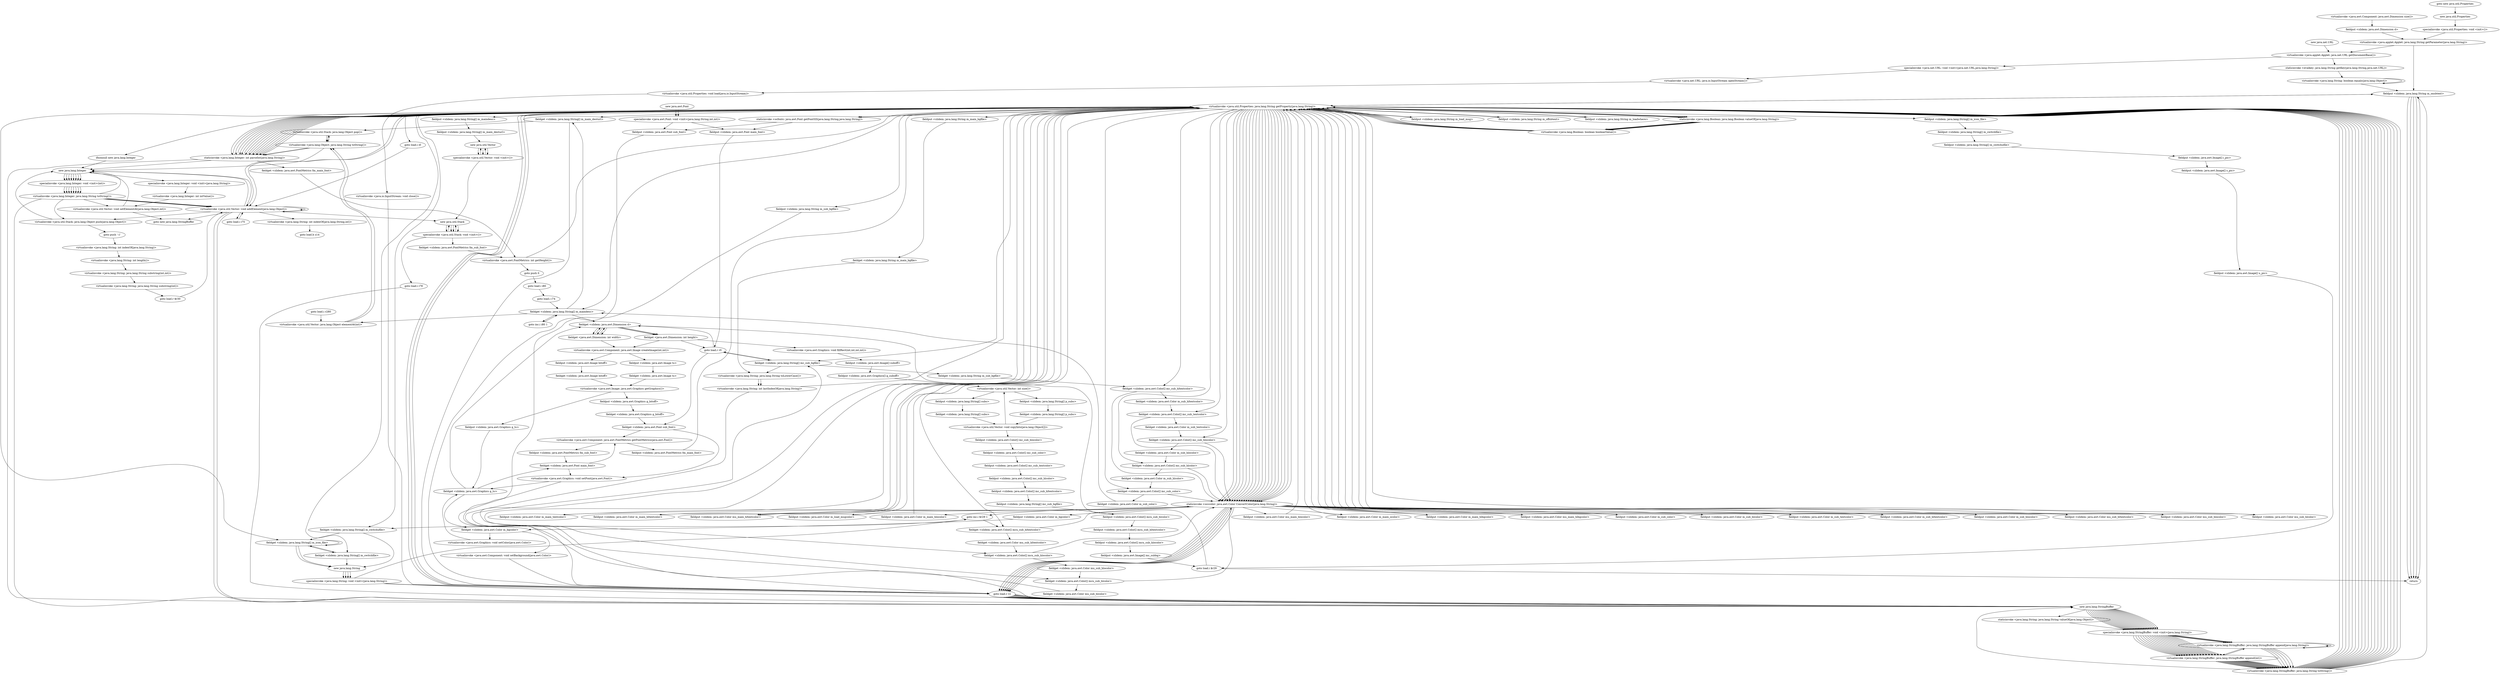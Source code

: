 digraph "" {
"virtualinvoke <java.awt.Component: java.awt.Dimension size()>";
 "virtualinvoke <java.awt.Component: java.awt.Dimension size()>"->"fieldput <slidem: java.awt.Dimension d>";
 "fieldput <slidem: java.awt.Dimension d>"->"virtualinvoke <java.applet.Applet: java.lang.String getParameter(java.lang.String)>";
 "virtualinvoke <java.applet.Applet: java.lang.String getParameter(java.lang.String)>"->"virtualinvoke <java.applet.Applet: java.net.URL getDocumentBase()>";
 "virtualinvoke <java.applet.Applet: java.net.URL getDocumentBase()>"->"staticinvoke <evalkey: java.lang.String getKey(java.lang.String,java.net.URL)>";
 "staticinvoke <evalkey: java.lang.String getKey(java.lang.String,java.net.URL)>"->"virtualinvoke <java.lang.String: boolean equals(java.lang.Object)>";
 "virtualinvoke <java.lang.String: boolean equals(java.lang.Object)>"->"virtualinvoke <java.lang.String: boolean equals(java.lang.Object)>";
 "virtualinvoke <java.lang.String: boolean equals(java.lang.Object)>"->"fieldput <slidem: java.lang.String m_onsbtext>";
 "fieldput <slidem: java.lang.String m_onsbtext>"->"return";
"fieldput <slidem: java.lang.String m_onsbtext>";
 "fieldput <slidem: java.lang.String m_onsbtext>"->"return";
"goto new java.util.Properties";
 "goto new java.util.Properties"->"new java.util.Properties";
 "new java.util.Properties"->"specialinvoke <java.util.Properties: void <init>()>";
 "specialinvoke <java.util.Properties: void <init>()>"->"virtualinvoke <java.applet.Applet: java.lang.String getParameter(java.lang.String)>";
 "virtualinvoke <java.applet.Applet: java.lang.String getParameter(java.lang.String)>"->"fieldput <slidem: java.lang.String m_onsbtext>";
 "fieldput <slidem: java.lang.String m_onsbtext>"->"return";
"new java.lang.StringBuffer";
 "new java.lang.StringBuffer"->"specialinvoke <java.lang.StringBuffer: void <init>(java.lang.String)>";
 "specialinvoke <java.lang.StringBuffer: void <init>(java.lang.String)>"->"virtualinvoke <java.lang.StringBuffer: java.lang.StringBuffer append(java.lang.String)>";
 "virtualinvoke <java.lang.StringBuffer: java.lang.StringBuffer append(java.lang.String)>"->"virtualinvoke <java.lang.StringBuffer: java.lang.StringBuffer append(java.lang.String)>";
 "virtualinvoke <java.lang.StringBuffer: java.lang.StringBuffer append(java.lang.String)>"->"virtualinvoke <java.lang.StringBuffer: java.lang.String toString()>";
 "virtualinvoke <java.lang.StringBuffer: java.lang.String toString()>"->"fieldput <slidem: java.lang.String m_onsbtext>";
 "fieldput <slidem: java.lang.String m_onsbtext>"->"return";
"new java.net.URL";
 "new java.net.URL"->"virtualinvoke <java.applet.Applet: java.net.URL getDocumentBase()>";
 "virtualinvoke <java.applet.Applet: java.net.URL getDocumentBase()>"->"specialinvoke <java.net.URL: void <init>(java.net.URL,java.lang.String)>";
 "specialinvoke <java.net.URL: void <init>(java.net.URL,java.lang.String)>"->"virtualinvoke <java.net.URL: java.io.InputStream openStream()>";
 "virtualinvoke <java.net.URL: java.io.InputStream openStream()>"->"virtualinvoke <java.util.Properties: void load(java.io.InputStream)>";
 "virtualinvoke <java.util.Properties: void load(java.io.InputStream)>"->"virtualinvoke <java.io.InputStream: void close()>";
 "virtualinvoke <java.io.InputStream: void close()>"->"goto load.r r2";
 "goto load.r r2"->"virtualinvoke <java.util.Properties: java.lang.String getProperty(java.lang.String)>";
 "virtualinvoke <java.util.Properties: java.lang.String getProperty(java.lang.String)>"->"staticinvoke <ocfontc: java.awt.Font getFontSD(java.lang.String,java.lang.String)>";
 "staticinvoke <ocfontc: java.awt.Font getFontSD(java.lang.String,java.lang.String)>"->"fieldput <slidem: java.awt.Font sub_font>";
 "fieldput <slidem: java.awt.Font sub_font>"->"goto load.r r2";
 "goto load.r r2"->"virtualinvoke <java.util.Properties: java.lang.String getProperty(java.lang.String)>";
 "virtualinvoke <java.util.Properties: java.lang.String getProperty(java.lang.String)>"->"staticinvoke <ocfontc: java.awt.Font getFontSD(java.lang.String,java.lang.String)>";
 "staticinvoke <ocfontc: java.awt.Font getFontSD(java.lang.String,java.lang.String)>"->"fieldput <slidem: java.awt.Font main_font>";
 "fieldput <slidem: java.awt.Font main_font>"->"goto load.r r0";
 "goto load.r r0"->"fieldget <slidem: java.awt.Font sub_font>";
 "fieldget <slidem: java.awt.Font sub_font>"->"virtualinvoke <java.awt.Component: java.awt.FontMetrics getFontMetrics(java.awt.Font)>";
 "virtualinvoke <java.awt.Component: java.awt.FontMetrics getFontMetrics(java.awt.Font)>"->"fieldput <slidem: java.awt.FontMetrics fm_sub_font>";
 "fieldput <slidem: java.awt.FontMetrics fm_sub_font>"->"fieldget <slidem: java.awt.Font main_font>";
 "fieldget <slidem: java.awt.Font main_font>"->"virtualinvoke <java.awt.Component: java.awt.FontMetrics getFontMetrics(java.awt.Font)>";
 "virtualinvoke <java.awt.Component: java.awt.FontMetrics getFontMetrics(java.awt.Font)>"->"fieldput <slidem: java.awt.FontMetrics fm_main_font>";
 "fieldput <slidem: java.awt.FontMetrics fm_main_font>"->"virtualinvoke <java.util.Properties: java.lang.String getProperty(java.lang.String)>";
 "virtualinvoke <java.util.Properties: java.lang.String getProperty(java.lang.String)>"->"staticinvoke <java.lang.Integer: int parseInt(java.lang.String)>";
 "staticinvoke <java.lang.Integer: int parseInt(java.lang.String)>"->"virtualinvoke <java.util.Properties: java.lang.String getProperty(java.lang.String)>";
 "virtualinvoke <java.util.Properties: java.lang.String getProperty(java.lang.String)>"->"staticinvoke <java.lang.Integer: int parseInt(java.lang.String)>";
 "staticinvoke <java.lang.Integer: int parseInt(java.lang.String)>"->"virtualinvoke <java.util.Properties: java.lang.String getProperty(java.lang.String)>";
 "virtualinvoke <java.util.Properties: java.lang.String getProperty(java.lang.String)>"->"staticinvoke <java.lang.Boolean: java.lang.Boolean valueOf(java.lang.String)>";
 "staticinvoke <java.lang.Boolean: java.lang.Boolean valueOf(java.lang.String)>"->"virtualinvoke <java.lang.Boolean: boolean booleanValue()>";
 "virtualinvoke <java.lang.Boolean: boolean booleanValue()>"->"virtualinvoke <java.util.Properties: java.lang.String getProperty(java.lang.String)>";
 "virtualinvoke <java.util.Properties: java.lang.String getProperty(java.lang.String)>"->"staticinvoke <java.lang.Integer: int parseInt(java.lang.String)>";
 "staticinvoke <java.lang.Integer: int parseInt(java.lang.String)>"->"fieldget <slidem: java.awt.FontMetrics fm_main_font>";
 "fieldget <slidem: java.awt.FontMetrics fm_main_font>"->"virtualinvoke <java.awt.FontMetrics: int getHeight()>";
 "virtualinvoke <java.awt.FontMetrics: int getHeight()>"->"virtualinvoke <java.util.Properties: java.lang.String getProperty(java.lang.String)>";
 "virtualinvoke <java.util.Properties: java.lang.String getProperty(java.lang.String)>"->"staticinvoke <occcolor: java.awt.Color ConvertColor(java.lang.String)>";
 "staticinvoke <occcolor: java.awt.Color ConvertColor(java.lang.String)>"->"fieldput <slidem: java.awt.Color m_main_textcolor>";
 "fieldput <slidem: java.awt.Color m_main_textcolor>"->"virtualinvoke <java.util.Properties: java.lang.String getProperty(java.lang.String)>";
 "virtualinvoke <java.util.Properties: java.lang.String getProperty(java.lang.String)>"->"staticinvoke <occcolor: java.awt.Color ConvertColor(java.lang.String)>";
 "staticinvoke <occcolor: java.awt.Color ConvertColor(java.lang.String)>"->"fieldput <slidem: java.awt.Color m_main_hltextcolor>";
 "fieldput <slidem: java.awt.Color m_main_hltextcolor>"->"virtualinvoke <java.util.Properties: java.lang.String getProperty(java.lang.String)>";
 "virtualinvoke <java.util.Properties: java.lang.String getProperty(java.lang.String)>"->"staticinvoke <occcolor: java.awt.Color ConvertColor(java.lang.String)>";
 "staticinvoke <occcolor: java.awt.Color ConvertColor(java.lang.String)>"->"fieldput <slidem: java.awt.Color mu_main_hltextcolor>";
 "fieldput <slidem: java.awt.Color mu_main_hltextcolor>"->"virtualinvoke <java.util.Properties: java.lang.String getProperty(java.lang.String)>";
 "virtualinvoke <java.util.Properties: java.lang.String getProperty(java.lang.String)>"->"staticinvoke <occcolor: java.awt.Color ConvertColor(java.lang.String)>";
 "staticinvoke <occcolor: java.awt.Color ConvertColor(java.lang.String)>"->"fieldput <slidem: java.awt.Color m_load_msgcolor>";
 "fieldput <slidem: java.awt.Color m_load_msgcolor>"->"virtualinvoke <java.util.Properties: java.lang.String getProperty(java.lang.String)>";
 "virtualinvoke <java.util.Properties: java.lang.String getProperty(java.lang.String)>"->"fieldput <slidem: java.lang.String m_load_msg>";
 "fieldput <slidem: java.lang.String m_load_msg>"->"virtualinvoke <java.util.Properties: java.lang.String getProperty(java.lang.String)>";
 "virtualinvoke <java.util.Properties: java.lang.String getProperty(java.lang.String)>"->"staticinvoke <occcolor: java.awt.Color ConvertColor(java.lang.String)>";
 "staticinvoke <occcolor: java.awt.Color ConvertColor(java.lang.String)>"->"fieldput <slidem: java.awt.Color mu_main_hltextcolor>";
 "fieldput <slidem: java.awt.Color mu_main_hltextcolor>"->"virtualinvoke <java.util.Properties: java.lang.String getProperty(java.lang.String)>";
 "virtualinvoke <java.util.Properties: java.lang.String getProperty(java.lang.String)>"->"staticinvoke <occcolor: java.awt.Color ConvertColor(java.lang.String)>";
 "staticinvoke <occcolor: java.awt.Color ConvertColor(java.lang.String)>"->"fieldput <slidem: java.awt.Color m_main_hlocolor>";
 "fieldput <slidem: java.awt.Color m_main_hlocolor>"->"virtualinvoke <java.util.Properties: java.lang.String getProperty(java.lang.String)>";
 "virtualinvoke <java.util.Properties: java.lang.String getProperty(java.lang.String)>"->"staticinvoke <occcolor: java.awt.Color ConvertColor(java.lang.String)>";
 "staticinvoke <occcolor: java.awt.Color ConvertColor(java.lang.String)>"->"fieldput <slidem: java.awt.Color mu_main_hlocolor>";
 "fieldput <slidem: java.awt.Color mu_main_hlocolor>"->"virtualinvoke <java.util.Properties: java.lang.String getProperty(java.lang.String)>";
 "virtualinvoke <java.util.Properties: java.lang.String getProperty(java.lang.String)>"->"staticinvoke <occcolor: java.awt.Color ConvertColor(java.lang.String)>";
 "staticinvoke <occcolor: java.awt.Color ConvertColor(java.lang.String)>"->"fieldput <slidem: java.awt.Color m_main_ocolor>";
 "fieldput <slidem: java.awt.Color m_main_ocolor>"->"virtualinvoke <java.util.Properties: java.lang.String getProperty(java.lang.String)>";
 "virtualinvoke <java.util.Properties: java.lang.String getProperty(java.lang.String)>"->"fieldput <slidem: java.lang.String m_main_bgfile>";
 "fieldput <slidem: java.lang.String m_main_bgfile>"->"fieldget <slidem: java.lang.String m_main_bgfile>";
 "fieldget <slidem: java.lang.String m_main_bgfile>"->"virtualinvoke <java.lang.String: java.lang.String toLowerCase()>";
 "virtualinvoke <java.lang.String: java.lang.String toLowerCase()>"->"virtualinvoke <java.lang.String: int lastIndexOf(java.lang.String)>";
 "virtualinvoke <java.lang.String: int lastIndexOf(java.lang.String)>"->"virtualinvoke <java.util.Properties: java.lang.String getProperty(java.lang.String)>";
 "virtualinvoke <java.util.Properties: java.lang.String getProperty(java.lang.String)>"->"staticinvoke <java.lang.Boolean: java.lang.Boolean valueOf(java.lang.String)>";
 "staticinvoke <java.lang.Boolean: java.lang.Boolean valueOf(java.lang.String)>"->"virtualinvoke <java.lang.Boolean: boolean booleanValue()>";
 "virtualinvoke <java.lang.Boolean: boolean booleanValue()>"->"virtualinvoke <java.util.Properties: java.lang.String getProperty(java.lang.String)>";
 "virtualinvoke <java.util.Properties: java.lang.String getProperty(java.lang.String)>"->"staticinvoke <java.lang.Boolean: java.lang.Boolean valueOf(java.lang.String)>";
 "staticinvoke <java.lang.Boolean: java.lang.Boolean valueOf(java.lang.String)>"->"virtualinvoke <java.lang.Boolean: boolean booleanValue()>";
 "virtualinvoke <java.lang.Boolean: boolean booleanValue()>"->"virtualinvoke <java.util.Properties: java.lang.String getProperty(java.lang.String)>";
 "virtualinvoke <java.util.Properties: java.lang.String getProperty(java.lang.String)>"->"staticinvoke <java.lang.Boolean: java.lang.Boolean valueOf(java.lang.String)>";
 "staticinvoke <java.lang.Boolean: java.lang.Boolean valueOf(java.lang.String)>"->"virtualinvoke <java.lang.Boolean: boolean booleanValue()>";
 "virtualinvoke <java.lang.Boolean: boolean booleanValue()>"->"virtualinvoke <java.util.Properties: java.lang.String getProperty(java.lang.String)>";
 "virtualinvoke <java.util.Properties: java.lang.String getProperty(java.lang.String)>"->"staticinvoke <java.lang.Boolean: java.lang.Boolean valueOf(java.lang.String)>";
 "staticinvoke <java.lang.Boolean: java.lang.Boolean valueOf(java.lang.String)>"->"virtualinvoke <java.lang.Boolean: boolean booleanValue()>";
 "virtualinvoke <java.lang.Boolean: boolean booleanValue()>"->"virtualinvoke <java.util.Properties: java.lang.String getProperty(java.lang.String)>";
 "virtualinvoke <java.util.Properties: java.lang.String getProperty(java.lang.String)>"->"staticinvoke <java.lang.Boolean: java.lang.Boolean valueOf(java.lang.String)>";
 "staticinvoke <java.lang.Boolean: java.lang.Boolean valueOf(java.lang.String)>"->"virtualinvoke <java.lang.Boolean: boolean booleanValue()>";
 "virtualinvoke <java.lang.Boolean: boolean booleanValue()>"->"virtualinvoke <java.util.Properties: java.lang.String getProperty(java.lang.String)>";
 "virtualinvoke <java.util.Properties: java.lang.String getProperty(java.lang.String)>"->"staticinvoke <occcolor: java.awt.Color ConvertColor(java.lang.String)>";
 "staticinvoke <occcolor: java.awt.Color ConvertColor(java.lang.String)>"->"fieldput <slidem: java.awt.Color m_main_hlbgcolor>";
 "fieldput <slidem: java.awt.Color m_main_hlbgcolor>"->"virtualinvoke <java.util.Properties: java.lang.String getProperty(java.lang.String)>";
 "virtualinvoke <java.util.Properties: java.lang.String getProperty(java.lang.String)>"->"staticinvoke <occcolor: java.awt.Color ConvertColor(java.lang.String)>";
 "staticinvoke <occcolor: java.awt.Color ConvertColor(java.lang.String)>"->"fieldput <slidem: java.awt.Color mu_main_hlbgcolor>";
 "fieldput <slidem: java.awt.Color mu_main_hlbgcolor>"->"virtualinvoke <java.util.Properties: java.lang.String getProperty(java.lang.String)>";
 "virtualinvoke <java.util.Properties: java.lang.String getProperty(java.lang.String)>"->"staticinvoke <java.lang.Integer: int parseInt(java.lang.String)>";
 "staticinvoke <java.lang.Integer: int parseInt(java.lang.String)>"->"virtualinvoke <java.util.Properties: java.lang.String getProperty(java.lang.String)>";
 "virtualinvoke <java.util.Properties: java.lang.String getProperty(java.lang.String)>"->"staticinvoke <java.lang.Integer: int parseInt(java.lang.String)>";
 "staticinvoke <java.lang.Integer: int parseInt(java.lang.String)>"->"virtualinvoke <java.util.Properties: java.lang.String getProperty(java.lang.String)>";
 "virtualinvoke <java.util.Properties: java.lang.String getProperty(java.lang.String)>"->"staticinvoke <occcolor: java.awt.Color ConvertColor(java.lang.String)>";
 "staticinvoke <occcolor: java.awt.Color ConvertColor(java.lang.String)>"->"fieldput <slidem: java.awt.Color m_sub_color>";
 "fieldput <slidem: java.awt.Color m_sub_color>"->"virtualinvoke <java.util.Properties: java.lang.String getProperty(java.lang.String)>";
 "virtualinvoke <java.util.Properties: java.lang.String getProperty(java.lang.String)>"->"staticinvoke <occcolor: java.awt.Color ConvertColor(java.lang.String)>";
 "staticinvoke <occcolor: java.awt.Color ConvertColor(java.lang.String)>"->"fieldput <slidem: java.awt.Color m_sub_hlcolor>";
 "fieldput <slidem: java.awt.Color m_sub_hlcolor>"->"virtualinvoke <java.util.Properties: java.lang.String getProperty(java.lang.String)>";
 "virtualinvoke <java.util.Properties: java.lang.String getProperty(java.lang.String)>"->"staticinvoke <occcolor: java.awt.Color ConvertColor(java.lang.String)>";
 "staticinvoke <occcolor: java.awt.Color ConvertColor(java.lang.String)>"->"fieldput <slidem: java.awt.Color m_sub_textcolor>";
 "fieldput <slidem: java.awt.Color m_sub_textcolor>"->"virtualinvoke <java.util.Properties: java.lang.String getProperty(java.lang.String)>";
 "virtualinvoke <java.util.Properties: java.lang.String getProperty(java.lang.String)>"->"staticinvoke <occcolor: java.awt.Color ConvertColor(java.lang.String)>";
 "staticinvoke <occcolor: java.awt.Color ConvertColor(java.lang.String)>"->"fieldput <slidem: java.awt.Color m_sub_hltextcolor>";
 "fieldput <slidem: java.awt.Color m_sub_hltextcolor>"->"virtualinvoke <java.util.Properties: java.lang.String getProperty(java.lang.String)>";
 "virtualinvoke <java.util.Properties: java.lang.String getProperty(java.lang.String)>"->"staticinvoke <occcolor: java.awt.Color ConvertColor(java.lang.String)>";
 "staticinvoke <occcolor: java.awt.Color ConvertColor(java.lang.String)>"->"fieldput <slidem: java.awt.Color m_sub_hlocolor>";
 "fieldput <slidem: java.awt.Color m_sub_hlocolor>"->"virtualinvoke <java.util.Properties: java.lang.String getProperty(java.lang.String)>";
 "virtualinvoke <java.util.Properties: java.lang.String getProperty(java.lang.String)>"->"staticinvoke <occcolor: java.awt.Color ConvertColor(java.lang.String)>";
 "staticinvoke <occcolor: java.awt.Color ConvertColor(java.lang.String)>"->"fieldput <slidem: java.awt.Color mu_sub_hltextcolor>";
 "fieldput <slidem: java.awt.Color mu_sub_hltextcolor>"->"virtualinvoke <java.util.Properties: java.lang.String getProperty(java.lang.String)>";
 "virtualinvoke <java.util.Properties: java.lang.String getProperty(java.lang.String)>"->"staticinvoke <occcolor: java.awt.Color ConvertColor(java.lang.String)>";
 "staticinvoke <occcolor: java.awt.Color ConvertColor(java.lang.String)>"->"fieldput <slidem: java.awt.Color mu_sub_hlocolor>";
 "fieldput <slidem: java.awt.Color mu_sub_hlocolor>"->"virtualinvoke <java.util.Properties: java.lang.String getProperty(java.lang.String)>";
 "virtualinvoke <java.util.Properties: java.lang.String getProperty(java.lang.String)>"->"staticinvoke <occcolor: java.awt.Color ConvertColor(java.lang.String)>";
 "staticinvoke <occcolor: java.awt.Color ConvertColor(java.lang.String)>"->"fieldput <slidem: java.awt.Color mu_sub_hlcolor>";
 "fieldput <slidem: java.awt.Color mu_sub_hlcolor>"->"virtualinvoke <java.util.Properties: java.lang.String getProperty(java.lang.String)>";
 "virtualinvoke <java.util.Properties: java.lang.String getProperty(java.lang.String)>"->"fieldput <slidem: java.lang.String m_sub_bgfile>";
 "fieldput <slidem: java.lang.String m_sub_bgfile>"->"goto load.r r2";
 "goto load.r r2"->"virtualinvoke <java.util.Properties: java.lang.String getProperty(java.lang.String)>";
 "virtualinvoke <java.util.Properties: java.lang.String getProperty(java.lang.String)>"->"staticinvoke <java.lang.Integer: int parseInt(java.lang.String)>";
 "staticinvoke <java.lang.Integer: int parseInt(java.lang.String)>"->"virtualinvoke <java.util.Properties: java.lang.String getProperty(java.lang.String)>";
 "virtualinvoke <java.util.Properties: java.lang.String getProperty(java.lang.String)>"->"staticinvoke <java.lang.Integer: int parseInt(java.lang.String)>";
 "staticinvoke <java.lang.Integer: int parseInt(java.lang.String)>"->"virtualinvoke <java.util.Properties: java.lang.String getProperty(java.lang.String)>";
 "virtualinvoke <java.util.Properties: java.lang.String getProperty(java.lang.String)>"->"staticinvoke <java.lang.Integer: int parseInt(java.lang.String)>";
 "staticinvoke <java.lang.Integer: int parseInt(java.lang.String)>"->"virtualinvoke <java.util.Properties: java.lang.String getProperty(java.lang.String)>";
 "virtualinvoke <java.util.Properties: java.lang.String getProperty(java.lang.String)>"->"staticinvoke <java.lang.Integer: int parseInt(java.lang.String)>";
 "staticinvoke <java.lang.Integer: int parseInt(java.lang.String)>"->"virtualinvoke <java.util.Properties: java.lang.String getProperty(java.lang.String)>";
 "virtualinvoke <java.util.Properties: java.lang.String getProperty(java.lang.String)>"->"fieldput <slidem: java.lang.String m_onsbtext>";
 "fieldput <slidem: java.lang.String m_onsbtext>"->"virtualinvoke <java.util.Properties: java.lang.String getProperty(java.lang.String)>";
 "virtualinvoke <java.util.Properties: java.lang.String getProperty(java.lang.String)>"->"fieldput <slidem: java.lang.String m_offsbtext>";
 "fieldput <slidem: java.lang.String m_offsbtext>"->"virtualinvoke <java.util.Properties: java.lang.String getProperty(java.lang.String)>";
 "virtualinvoke <java.util.Properties: java.lang.String getProperty(java.lang.String)>"->"fieldput <slidem: java.lang.String m_loadwhere>";
 "fieldput <slidem: java.lang.String m_loadwhere>"->"virtualinvoke <java.util.Properties: java.lang.String getProperty(java.lang.String)>";
 "virtualinvoke <java.util.Properties: java.lang.String getProperty(java.lang.String)>"->"staticinvoke <occcolor: java.awt.Color ConvertColor(java.lang.String)>";
 "staticinvoke <occcolor: java.awt.Color ConvertColor(java.lang.String)>"->"fieldput <slidem: java.awt.Color m_bgcolor>";
 "fieldput <slidem: java.awt.Color m_bgcolor>"->"fieldget <slidem: java.awt.Color m_bgcolor>";
 "fieldget <slidem: java.awt.Color m_bgcolor>"->"virtualinvoke <java.awt.Component: void setBackground(java.awt.Color)>";
 "virtualinvoke <java.awt.Component: void setBackground(java.awt.Color)>"->"goto load.r r2";
 "goto load.r r2"->"new java.lang.StringBuffer";
 "new java.lang.StringBuffer"->"specialinvoke <java.lang.StringBuffer: void <init>(java.lang.String)>";
 "specialinvoke <java.lang.StringBuffer: void <init>(java.lang.String)>"->"virtualinvoke <java.lang.StringBuffer: java.lang.StringBuffer append(int)>";
 "virtualinvoke <java.lang.StringBuffer: java.lang.StringBuffer append(int)>"->"virtualinvoke <java.lang.StringBuffer: java.lang.String toString()>";
 "virtualinvoke <java.lang.StringBuffer: java.lang.String toString()>"->"virtualinvoke <java.util.Properties: java.lang.String getProperty(java.lang.String)>";
 "virtualinvoke <java.util.Properties: java.lang.String getProperty(java.lang.String)>"->"fieldput <slidem: java.lang.String[] m_maindesc>";
 "fieldput <slidem: java.lang.String[] m_maindesc>"->"fieldput <slidem: java.lang.String[] m_main_desturl>";
 "fieldput <slidem: java.lang.String[] m_main_desturl>"->"new java.util.Vector";
 "new java.util.Vector"->"specialinvoke <java.util.Vector: void <init>()>";
 "specialinvoke <java.util.Vector: void <init>()>"->"new java.util.Vector";
 "new java.util.Vector"->"specialinvoke <java.util.Vector: void <init>()>";
 "specialinvoke <java.util.Vector: void <init>()>"->"new java.util.Vector";
 "new java.util.Vector"->"specialinvoke <java.util.Vector: void <init>()>";
 "specialinvoke <java.util.Vector: void <init>()>"->"new java.util.Stack";
 "new java.util.Stack"->"specialinvoke <java.util.Stack: void <init>()>";
 "specialinvoke <java.util.Stack: void <init>()>"->"new java.util.Stack";
 "new java.util.Stack"->"specialinvoke <java.util.Stack: void <init>()>";
 "specialinvoke <java.util.Stack: void <init>()>"->"fieldget <slidem: java.awt.FontMetrics fm_sub_font>";
 "fieldget <slidem: java.awt.FontMetrics fm_sub_font>"->"virtualinvoke <java.awt.FontMetrics: int getHeight()>";
 "virtualinvoke <java.awt.FontMetrics: int getHeight()>"->"goto push 0";
 "goto push 0"->"goto load.i i80";
 "goto load.i i80"->"goto load.i i74";
 "goto load.i i74"->"fieldget <slidem: java.lang.String[] m_maindesc>";
 "fieldget <slidem: java.lang.String[] m_maindesc>"->"fieldget <slidem: java.awt.Dimension d>";
 "fieldget <slidem: java.awt.Dimension d>"->"fieldget <java.awt.Dimension: int height>";
 "fieldget <java.awt.Dimension: int height>"->"goto load.r r0";
 "goto load.r r0"->"fieldget <slidem: java.awt.Dimension d>";
 "fieldget <slidem: java.awt.Dimension d>"->"fieldget <java.awt.Dimension: int width>";
 "fieldget <java.awt.Dimension: int width>"->"fieldget <slidem: java.awt.Dimension d>";
 "fieldget <slidem: java.awt.Dimension d>"->"fieldget <java.awt.Dimension: int height>";
 "fieldget <java.awt.Dimension: int height>"->"virtualinvoke <java.awt.Component: java.awt.Image createImage(int,int)>";
 "virtualinvoke <java.awt.Component: java.awt.Image createImage(int,int)>"->"fieldput <slidem: java.awt.Image ts>";
 "fieldput <slidem: java.awt.Image ts>"->"fieldget <slidem: java.awt.Image ts>";
 "fieldget <slidem: java.awt.Image ts>"->"virtualinvoke <java.awt.Image: java.awt.Graphics getGraphics()>";
 "virtualinvoke <java.awt.Image: java.awt.Graphics getGraphics()>"->"fieldput <slidem: java.awt.Graphics g_ts>";
 "fieldput <slidem: java.awt.Graphics g_ts>"->"fieldget <slidem: java.awt.Graphics g_ts>";
 "fieldget <slidem: java.awt.Graphics g_ts>"->"fieldget <slidem: java.awt.Font main_font>";
 "fieldget <slidem: java.awt.Font main_font>"->"virtualinvoke <java.awt.Graphics: void setFont(java.awt.Font)>";
 "virtualinvoke <java.awt.Graphics: void setFont(java.awt.Font)>"->"fieldget <slidem: java.awt.Graphics g_ts>";
 "fieldget <slidem: java.awt.Graphics g_ts>"->"fieldget <slidem: java.awt.Color m_bgcolor>";
 "fieldget <slidem: java.awt.Color m_bgcolor>"->"virtualinvoke <java.awt.Graphics: void setColor(java.awt.Color)>";
 "virtualinvoke <java.awt.Graphics: void setColor(java.awt.Color)>"->"fieldget <slidem: java.awt.Graphics g_ts>";
 "fieldget <slidem: java.awt.Graphics g_ts>"->"fieldget <slidem: java.awt.Dimension d>";
 "fieldget <slidem: java.awt.Dimension d>"->"fieldget <java.awt.Dimension: int width>";
 "fieldget <java.awt.Dimension: int width>"->"fieldget <slidem: java.awt.Dimension d>";
 "fieldget <slidem: java.awt.Dimension d>"->"fieldget <java.awt.Dimension: int height>";
 "fieldget <java.awt.Dimension: int height>"->"virtualinvoke <java.awt.Graphics: void fillRect(int,int,int,int)>";
 "virtualinvoke <java.awt.Graphics: void fillRect(int,int,int,int)>"->"fieldput <slidem: java.awt.Image[] suboff>";
 "fieldput <slidem: java.awt.Image[] suboff>"->"fieldput <slidem: java.awt.Graphics[] g_suboff>";
 "fieldput <slidem: java.awt.Graphics[] g_suboff>"->"virtualinvoke <java.util.Vector: int size()>";
 "virtualinvoke <java.util.Vector: int size()>"->"fieldput <slidem: java.lang.String[] subs>";
 "fieldput <slidem: java.lang.String[] subs>"->"fieldget <slidem: java.lang.String[] subs>";
 "fieldget <slidem: java.lang.String[] subs>"->"virtualinvoke <java.util.Vector: void copyInto(java.lang.Object[])>";
 "virtualinvoke <java.util.Vector: void copyInto(java.lang.Object[])>"->"virtualinvoke <java.util.Vector: int size()>";
 "virtualinvoke <java.util.Vector: int size()>"->"fieldput <slidem: java.lang.String[] p_subs>";
 "fieldput <slidem: java.lang.String[] p_subs>"->"fieldget <slidem: java.lang.String[] p_subs>";
 "fieldget <slidem: java.lang.String[] p_subs>"->"virtualinvoke <java.util.Vector: void copyInto(java.lang.Object[])>";
 "virtualinvoke <java.util.Vector: void copyInto(java.lang.Object[])>"->"fieldput <slidem: java.awt.Color[] mc_sub_hlocolor>";
 "fieldput <slidem: java.awt.Color[] mc_sub_hlocolor>"->"fieldput <slidem: java.awt.Color[] mc_sub_color>";
 "fieldput <slidem: java.awt.Color[] mc_sub_color>"->"fieldput <slidem: java.awt.Color[] mc_sub_textcolor>";
 "fieldput <slidem: java.awt.Color[] mc_sub_textcolor>"->"fieldput <slidem: java.awt.Color[] mc_sub_hlcolor>";
 "fieldput <slidem: java.awt.Color[] mc_sub_hlcolor>"->"fieldput <slidem: java.awt.Color[] mc_sub_hltextcolor>";
 "fieldput <slidem: java.awt.Color[] mc_sub_hltextcolor>"->"fieldput <slidem: java.lang.String[] mc_sub_bgfile>";
 "fieldput <slidem: java.lang.String[] mc_sub_bgfile>"->"fieldput <slidem: java.awt.Color[] mcu_sub_hlcolor>";
 "fieldput <slidem: java.awt.Color[] mcu_sub_hlcolor>"->"fieldput <slidem: java.awt.Color[] mcu_sub_hltextcolor>";
 "fieldput <slidem: java.awt.Color[] mcu_sub_hltextcolor>"->"fieldput <slidem: java.awt.Color[] mcu_sub_hlocolor>";
 "fieldput <slidem: java.awt.Color[] mcu_sub_hlocolor>"->"fieldput <slidem: java.awt.Image[] mc_subbg>";
 "fieldput <slidem: java.awt.Image[] mc_subbg>"->"goto load.i $r29";
 "goto load.i $r29"->"fieldget <slidem: java.awt.Dimension d>";
 "fieldget <slidem: java.awt.Dimension d>"->"fieldget <java.awt.Dimension: int width>";
 "fieldget <java.awt.Dimension: int width>"->"virtualinvoke <java.awt.Component: java.awt.Image createImage(int,int)>";
 "virtualinvoke <java.awt.Component: java.awt.Image createImage(int,int)>"->"fieldput <slidem: java.awt.Image bitoff>";
 "fieldput <slidem: java.awt.Image bitoff>"->"fieldget <slidem: java.awt.Image bitoff>";
 "fieldget <slidem: java.awt.Image bitoff>"->"virtualinvoke <java.awt.Image: java.awt.Graphics getGraphics()>";
 "virtualinvoke <java.awt.Image: java.awt.Graphics getGraphics()>"->"fieldput <slidem: java.awt.Graphics g_bitoff>";
 "fieldput <slidem: java.awt.Graphics g_bitoff>"->"fieldget <slidem: java.awt.Graphics g_bitoff>";
 "fieldget <slidem: java.awt.Graphics g_bitoff>"->"fieldget <slidem: java.awt.Font sub_font>";
 "fieldget <slidem: java.awt.Font sub_font>"->"virtualinvoke <java.awt.Graphics: void setFont(java.awt.Font)>";
 "virtualinvoke <java.awt.Graphics: void setFont(java.awt.Font)>"->"goto load.r r2";
 "goto load.r r2"->"new java.lang.StringBuffer";
 "new java.lang.StringBuffer"->"specialinvoke <java.lang.StringBuffer: void <init>(java.lang.String)>";
 "specialinvoke <java.lang.StringBuffer: void <init>(java.lang.String)>"->"virtualinvoke <java.lang.StringBuffer: java.lang.StringBuffer append(int)>";
 "virtualinvoke <java.lang.StringBuffer: java.lang.StringBuffer append(int)>"->"virtualinvoke <java.lang.StringBuffer: java.lang.String toString()>";
 "virtualinvoke <java.lang.StringBuffer: java.lang.String toString()>"->"virtualinvoke <java.util.Properties: java.lang.String getProperty(java.lang.String)>";
 "virtualinvoke <java.util.Properties: java.lang.String getProperty(java.lang.String)>"->"fieldput <slidem: java.lang.String[] m_icon_file>";
 "fieldput <slidem: java.lang.String[] m_icon_file>"->"fieldput <slidem: java.lang.String[] m_switchfile>";
 "fieldput <slidem: java.lang.String[] m_switchfile>"->"fieldput <slidem: java.lang.String[] m_switchufile>";
 "fieldput <slidem: java.lang.String[] m_switchufile>"->"fieldput <slidem: java.awt.Image[] i_pic>";
 "fieldput <slidem: java.awt.Image[] i_pic>"->"fieldput <slidem: java.awt.Image[] s_pic>";
 "fieldput <slidem: java.awt.Image[] s_pic>"->"fieldput <slidem: java.awt.Image[] u_pic>";
 "fieldput <slidem: java.awt.Image[] u_pic>"->"goto load.i $r29";
 "goto load.i $r29"->"return";
"new java.lang.StringBuffer";
 "new java.lang.StringBuffer"->"specialinvoke <java.lang.StringBuffer: void <init>(java.lang.String)>";
 "specialinvoke <java.lang.StringBuffer: void <init>(java.lang.String)>"->"virtualinvoke <java.lang.StringBuffer: java.lang.StringBuffer append(int)>";
 "virtualinvoke <java.lang.StringBuffer: java.lang.StringBuffer append(int)>"->"virtualinvoke <java.lang.StringBuffer: java.lang.String toString()>";
 "virtualinvoke <java.lang.StringBuffer: java.lang.String toString()>"->"virtualinvoke <java.util.Properties: java.lang.String getProperty(java.lang.String)>";
 "virtualinvoke <java.util.Properties: java.lang.String getProperty(java.lang.String)>"->"fieldget <slidem: java.lang.String[] m_icon_file>";
 "fieldget <slidem: java.lang.String[] m_icon_file>"->"new java.lang.String";
 "new java.lang.String"->"specialinvoke <java.lang.String: void <init>(java.lang.String)>";
 "specialinvoke <java.lang.String: void <init>(java.lang.String)>"->"goto load.r r2";
 "goto load.r r2"->"new java.lang.StringBuffer";
 "new java.lang.StringBuffer"->"specialinvoke <java.lang.StringBuffer: void <init>(java.lang.String)>";
 "specialinvoke <java.lang.StringBuffer: void <init>(java.lang.String)>"->"virtualinvoke <java.lang.StringBuffer: java.lang.StringBuffer append(int)>";
 "virtualinvoke <java.lang.StringBuffer: java.lang.StringBuffer append(int)>"->"virtualinvoke <java.lang.StringBuffer: java.lang.String toString()>";
 "virtualinvoke <java.lang.StringBuffer: java.lang.String toString()>"->"virtualinvoke <java.util.Properties: java.lang.String getProperty(java.lang.String)>";
 "virtualinvoke <java.util.Properties: java.lang.String getProperty(java.lang.String)>"->"fieldget <slidem: java.lang.String[] m_switchfile>";
 "fieldget <slidem: java.lang.String[] m_switchfile>"->"new java.lang.String";
 "new java.lang.String"->"specialinvoke <java.lang.String: void <init>(java.lang.String)>";
 "specialinvoke <java.lang.String: void <init>(java.lang.String)>"->"goto load.r r2";
 "goto load.r r2"->"new java.lang.StringBuffer";
 "new java.lang.StringBuffer"->"specialinvoke <java.lang.StringBuffer: void <init>(java.lang.String)>";
 "specialinvoke <java.lang.StringBuffer: void <init>(java.lang.String)>"->"virtualinvoke <java.lang.StringBuffer: java.lang.StringBuffer append(int)>";
 "virtualinvoke <java.lang.StringBuffer: java.lang.StringBuffer append(int)>"->"virtualinvoke <java.lang.StringBuffer: java.lang.String toString()>";
 "virtualinvoke <java.lang.StringBuffer: java.lang.String toString()>"->"virtualinvoke <java.util.Properties: java.lang.String getProperty(java.lang.String)>";
 "virtualinvoke <java.util.Properties: java.lang.String getProperty(java.lang.String)>"->"fieldget <slidem: java.lang.String[] m_switchufile>";
 "fieldget <slidem: java.lang.String[] m_switchufile>"->"new java.lang.String";
 "new java.lang.String"->"specialinvoke <java.lang.String: void <init>(java.lang.String)>";
 "specialinvoke <java.lang.String: void <init>(java.lang.String)>"->"goto inc.i $r29 1";
 "goto inc.i $r29 1"->"fieldget <slidem: java.lang.String[] m_switchufile>";
 "fieldget <slidem: java.lang.String[] m_switchufile>"->"fieldget <slidem: java.lang.String[] m_icon_file>";
 "fieldget <slidem: java.lang.String[] m_icon_file>"->"fieldget <slidem: java.lang.String[] m_switchfile>";
 "fieldget <slidem: java.lang.String[] m_switchfile>"->"fieldget <slidem: java.lang.String[] m_icon_file>";
 "fieldget <slidem: java.lang.String[] m_icon_file>"->"fieldget <slidem: java.lang.String[] m_icon_file>";
 "fieldget <slidem: java.lang.String[] m_icon_file>"->"new java.lang.String";
 "new java.lang.String"->"specialinvoke <java.lang.String: void <init>(java.lang.String)>";
 "specialinvoke <java.lang.String: void <init>(java.lang.String)>"->"new java.lang.StringBuffer";
 "new java.lang.StringBuffer"->"specialinvoke <java.lang.StringBuffer: void <init>(java.lang.String)>";
 "specialinvoke <java.lang.StringBuffer: void <init>(java.lang.String)>"->"virtualinvoke <java.lang.StringBuffer: java.lang.StringBuffer append(int)>";
 "virtualinvoke <java.lang.StringBuffer: java.lang.StringBuffer append(int)>"->"virtualinvoke <java.lang.StringBuffer: java.lang.String toString()>";
 "virtualinvoke <java.lang.StringBuffer: java.lang.String toString()>"->"virtualinvoke <java.util.Properties: java.lang.String getProperty(java.lang.String)>";
 "virtualinvoke <java.util.Properties: java.lang.String getProperty(java.lang.String)>"->"fieldget <slidem: java.awt.Color[] mc_sub_color>";
 "fieldget <slidem: java.awt.Color[] mc_sub_color>"->"staticinvoke <occcolor: java.awt.Color ConvertColor(java.lang.String)>";
 "staticinvoke <occcolor: java.awt.Color ConvertColor(java.lang.String)>"->"goto load.r r2";
 "goto load.r r2"->"new java.lang.StringBuffer";
 "new java.lang.StringBuffer"->"specialinvoke <java.lang.StringBuffer: void <init>(java.lang.String)>";
 "specialinvoke <java.lang.StringBuffer: void <init>(java.lang.String)>"->"virtualinvoke <java.lang.StringBuffer: java.lang.StringBuffer append(int)>";
 "virtualinvoke <java.lang.StringBuffer: java.lang.StringBuffer append(int)>"->"virtualinvoke <java.lang.StringBuffer: java.lang.String toString()>";
 "virtualinvoke <java.lang.StringBuffer: java.lang.String toString()>"->"virtualinvoke <java.util.Properties: java.lang.String getProperty(java.lang.String)>";
 "virtualinvoke <java.util.Properties: java.lang.String getProperty(java.lang.String)>"->"fieldget <slidem: java.awt.Color[] mc_sub_hlcolor>";
 "fieldget <slidem: java.awt.Color[] mc_sub_hlcolor>"->"staticinvoke <occcolor: java.awt.Color ConvertColor(java.lang.String)>";
 "staticinvoke <occcolor: java.awt.Color ConvertColor(java.lang.String)>"->"goto load.r r2";
 "goto load.r r2"->"new java.lang.StringBuffer";
 "new java.lang.StringBuffer"->"specialinvoke <java.lang.StringBuffer: void <init>(java.lang.String)>";
 "specialinvoke <java.lang.StringBuffer: void <init>(java.lang.String)>"->"virtualinvoke <java.lang.StringBuffer: java.lang.StringBuffer append(int)>";
 "virtualinvoke <java.lang.StringBuffer: java.lang.StringBuffer append(int)>"->"virtualinvoke <java.lang.StringBuffer: java.lang.String toString()>";
 "virtualinvoke <java.lang.StringBuffer: java.lang.String toString()>"->"virtualinvoke <java.util.Properties: java.lang.String getProperty(java.lang.String)>";
 "virtualinvoke <java.util.Properties: java.lang.String getProperty(java.lang.String)>"->"fieldget <slidem: java.awt.Color[] mc_sub_hlocolor>";
 "fieldget <slidem: java.awt.Color[] mc_sub_hlocolor>"->"staticinvoke <occcolor: java.awt.Color ConvertColor(java.lang.String)>";
 "staticinvoke <occcolor: java.awt.Color ConvertColor(java.lang.String)>"->"goto load.r r2";
 "goto load.r r2"->"new java.lang.StringBuffer";
 "new java.lang.StringBuffer"->"specialinvoke <java.lang.StringBuffer: void <init>(java.lang.String)>";
 "specialinvoke <java.lang.StringBuffer: void <init>(java.lang.String)>"->"virtualinvoke <java.lang.StringBuffer: java.lang.StringBuffer append(int)>";
 "virtualinvoke <java.lang.StringBuffer: java.lang.StringBuffer append(int)>"->"virtualinvoke <java.lang.StringBuffer: java.lang.String toString()>";
 "virtualinvoke <java.lang.StringBuffer: java.lang.String toString()>"->"virtualinvoke <java.util.Properties: java.lang.String getProperty(java.lang.String)>";
 "virtualinvoke <java.util.Properties: java.lang.String getProperty(java.lang.String)>"->"fieldget <slidem: java.awt.Color[] mc_sub_textcolor>";
 "fieldget <slidem: java.awt.Color[] mc_sub_textcolor>"->"staticinvoke <occcolor: java.awt.Color ConvertColor(java.lang.String)>";
 "staticinvoke <occcolor: java.awt.Color ConvertColor(java.lang.String)>"->"goto load.r r2";
 "goto load.r r2"->"new java.lang.StringBuffer";
 "new java.lang.StringBuffer"->"specialinvoke <java.lang.StringBuffer: void <init>(java.lang.String)>";
 "specialinvoke <java.lang.StringBuffer: void <init>(java.lang.String)>"->"virtualinvoke <java.lang.StringBuffer: java.lang.StringBuffer append(int)>";
 "virtualinvoke <java.lang.StringBuffer: java.lang.StringBuffer append(int)>"->"virtualinvoke <java.lang.StringBuffer: java.lang.String toString()>";
 "virtualinvoke <java.lang.StringBuffer: java.lang.String toString()>"->"virtualinvoke <java.util.Properties: java.lang.String getProperty(java.lang.String)>";
 "virtualinvoke <java.util.Properties: java.lang.String getProperty(java.lang.String)>"->"fieldget <slidem: java.awt.Color[] mc_sub_hltextcolor>";
 "fieldget <slidem: java.awt.Color[] mc_sub_hltextcolor>"->"staticinvoke <occcolor: java.awt.Color ConvertColor(java.lang.String)>";
 "staticinvoke <occcolor: java.awt.Color ConvertColor(java.lang.String)>"->"goto load.r r2";
 "goto load.r r2"->"new java.lang.StringBuffer";
 "new java.lang.StringBuffer"->"specialinvoke <java.lang.StringBuffer: void <init>(java.lang.String)>";
 "specialinvoke <java.lang.StringBuffer: void <init>(java.lang.String)>"->"virtualinvoke <java.lang.StringBuffer: java.lang.StringBuffer append(int)>";
 "virtualinvoke <java.lang.StringBuffer: java.lang.StringBuffer append(int)>"->"virtualinvoke <java.lang.StringBuffer: java.lang.String toString()>";
 "virtualinvoke <java.lang.StringBuffer: java.lang.String toString()>"->"virtualinvoke <java.util.Properties: java.lang.String getProperty(java.lang.String)>";
 "virtualinvoke <java.util.Properties: java.lang.String getProperty(java.lang.String)>"->"fieldget <slidem: java.lang.String[] mc_sub_bgfile>";
 "fieldget <slidem: java.lang.String[] mc_sub_bgfile>"->"goto load.r r0";
 "goto load.r r0"->"fieldget <slidem: java.lang.String[] mc_sub_bgfile>";
 "fieldget <slidem: java.lang.String[] mc_sub_bgfile>"->"virtualinvoke <java.lang.String: java.lang.String toLowerCase()>";
 "virtualinvoke <java.lang.String: java.lang.String toLowerCase()>"->"virtualinvoke <java.lang.String: int lastIndexOf(java.lang.String)>";
 "virtualinvoke <java.lang.String: int lastIndexOf(java.lang.String)>"->"new java.lang.StringBuffer";
 "new java.lang.StringBuffer"->"specialinvoke <java.lang.StringBuffer: void <init>(java.lang.String)>";
 "specialinvoke <java.lang.StringBuffer: void <init>(java.lang.String)>"->"virtualinvoke <java.lang.StringBuffer: java.lang.StringBuffer append(int)>";
 "virtualinvoke <java.lang.StringBuffer: java.lang.StringBuffer append(int)>"->"virtualinvoke <java.lang.StringBuffer: java.lang.String toString()>";
 "virtualinvoke <java.lang.StringBuffer: java.lang.String toString()>"->"virtualinvoke <java.util.Properties: java.lang.String getProperty(java.lang.String)>";
 "virtualinvoke <java.util.Properties: java.lang.String getProperty(java.lang.String)>"->"fieldget <slidem: java.awt.Color[] mcu_sub_hlcolor>";
 "fieldget <slidem: java.awt.Color[] mcu_sub_hlcolor>"->"staticinvoke <occcolor: java.awt.Color ConvertColor(java.lang.String)>";
 "staticinvoke <occcolor: java.awt.Color ConvertColor(java.lang.String)>"->"goto load.r r2";
 "goto load.r r2"->"new java.lang.StringBuffer";
 "new java.lang.StringBuffer"->"specialinvoke <java.lang.StringBuffer: void <init>(java.lang.String)>";
 "specialinvoke <java.lang.StringBuffer: void <init>(java.lang.String)>"->"virtualinvoke <java.lang.StringBuffer: java.lang.StringBuffer append(int)>";
 "virtualinvoke <java.lang.StringBuffer: java.lang.StringBuffer append(int)>"->"virtualinvoke <java.lang.StringBuffer: java.lang.String toString()>";
 "virtualinvoke <java.lang.StringBuffer: java.lang.String toString()>"->"virtualinvoke <java.util.Properties: java.lang.String getProperty(java.lang.String)>";
 "virtualinvoke <java.util.Properties: java.lang.String getProperty(java.lang.String)>"->"fieldget <slidem: java.awt.Color[] mcu_sub_hlocolor>";
 "fieldget <slidem: java.awt.Color[] mcu_sub_hlocolor>"->"staticinvoke <occcolor: java.awt.Color ConvertColor(java.lang.String)>";
 "staticinvoke <occcolor: java.awt.Color ConvertColor(java.lang.String)>"->"goto load.r r2";
 "goto load.r r2"->"new java.lang.StringBuffer";
 "new java.lang.StringBuffer"->"specialinvoke <java.lang.StringBuffer: void <init>(java.lang.String)>";
 "specialinvoke <java.lang.StringBuffer: void <init>(java.lang.String)>"->"virtualinvoke <java.lang.StringBuffer: java.lang.StringBuffer append(int)>";
 "virtualinvoke <java.lang.StringBuffer: java.lang.StringBuffer append(int)>"->"virtualinvoke <java.lang.StringBuffer: java.lang.String toString()>";
 "virtualinvoke <java.lang.StringBuffer: java.lang.String toString()>"->"virtualinvoke <java.util.Properties: java.lang.String getProperty(java.lang.String)>";
 "virtualinvoke <java.util.Properties: java.lang.String getProperty(java.lang.String)>"->"fieldget <slidem: java.awt.Color[] mcu_sub_hltextcolor>";
 "fieldget <slidem: java.awt.Color[] mcu_sub_hltextcolor>"->"staticinvoke <occcolor: java.awt.Color ConvertColor(java.lang.String)>";
 "staticinvoke <occcolor: java.awt.Color ConvertColor(java.lang.String)>"->"goto inc.i $r29 1";
 "goto inc.i $r29 1"->"fieldget <slidem: java.awt.Color[] mcu_sub_hltextcolor>";
 "fieldget <slidem: java.awt.Color[] mcu_sub_hltextcolor>"->"fieldget <slidem: java.awt.Color mu_sub_hltextcolor>";
 "fieldget <slidem: java.awt.Color mu_sub_hltextcolor>"->"fieldget <slidem: java.awt.Color[] mcu_sub_hlocolor>";
 "fieldget <slidem: java.awt.Color[] mcu_sub_hlocolor>"->"fieldget <slidem: java.awt.Color mu_sub_hlocolor>";
 "fieldget <slidem: java.awt.Color mu_sub_hlocolor>"->"fieldget <slidem: java.awt.Color[] mcu_sub_hlcolor>";
 "fieldget <slidem: java.awt.Color[] mcu_sub_hlcolor>"->"fieldget <slidem: java.awt.Color mu_sub_hlcolor>";
 "fieldget <slidem: java.awt.Color mu_sub_hlcolor>"->"fieldget <slidem: java.lang.String[] mc_sub_bgfile>";
 "fieldget <slidem: java.lang.String[] mc_sub_bgfile>"->"fieldget <slidem: java.lang.String m_sub_bgfile>";
 "fieldget <slidem: java.lang.String m_sub_bgfile>"->"fieldget <slidem: java.awt.Color[] mc_sub_hltextcolor>";
 "fieldget <slidem: java.awt.Color[] mc_sub_hltextcolor>"->"fieldget <slidem: java.awt.Color m_sub_hltextcolor>";
 "fieldget <slidem: java.awt.Color m_sub_hltextcolor>"->"fieldget <slidem: java.awt.Color[] mc_sub_textcolor>";
 "fieldget <slidem: java.awt.Color[] mc_sub_textcolor>"->"fieldget <slidem: java.awt.Color m_sub_textcolor>";
 "fieldget <slidem: java.awt.Color m_sub_textcolor>"->"fieldget <slidem: java.awt.Color[] mc_sub_hlocolor>";
 "fieldget <slidem: java.awt.Color[] mc_sub_hlocolor>"->"fieldget <slidem: java.awt.Color m_sub_hlocolor>";
 "fieldget <slidem: java.awt.Color m_sub_hlocolor>"->"fieldget <slidem: java.awt.Color[] mc_sub_hlcolor>";
 "fieldget <slidem: java.awt.Color[] mc_sub_hlcolor>"->"fieldget <slidem: java.awt.Color m_sub_hlcolor>";
 "fieldget <slidem: java.awt.Color m_sub_hlcolor>"->"fieldget <slidem: java.awt.Color[] mc_sub_color>";
 "fieldget <slidem: java.awt.Color[] mc_sub_color>"->"fieldget <slidem: java.awt.Color m_sub_color>";
 "fieldget <slidem: java.awt.Color m_sub_color>"->"fieldget <slidem: java.lang.String[] m_maindesc>";
 "fieldget <slidem: java.lang.String[] m_maindesc>"->"virtualinvoke <java.util.Vector: java.lang.Object elementAt(int)>";
 "virtualinvoke <java.util.Vector: java.lang.Object elementAt(int)>"->"virtualinvoke <java.lang.Object: java.lang.String toString()>";
 "virtualinvoke <java.lang.Object: java.lang.String toString()>"->"staticinvoke <java.lang.Integer: int parseInt(java.lang.String)>";
 "staticinvoke <java.lang.Integer: int parseInt(java.lang.String)>"->"new java.lang.StringBuffer";
 "new java.lang.StringBuffer"->"specialinvoke <java.lang.StringBuffer: void <init>(java.lang.String)>";
 "specialinvoke <java.lang.StringBuffer: void <init>(java.lang.String)>"->"virtualinvoke <java.lang.StringBuffer: java.lang.StringBuffer append(int)>";
 "virtualinvoke <java.lang.StringBuffer: java.lang.StringBuffer append(int)>"->"virtualinvoke <java.lang.StringBuffer: java.lang.StringBuffer append(java.lang.String)>";
 "virtualinvoke <java.lang.StringBuffer: java.lang.StringBuffer append(java.lang.String)>"->"virtualinvoke <java.lang.StringBuffer: java.lang.String toString()>";
 "virtualinvoke <java.lang.StringBuffer: java.lang.String toString()>"->"virtualinvoke <java.util.Properties: java.lang.String getProperty(java.lang.String)>";
 "virtualinvoke <java.util.Properties: java.lang.String getProperty(java.lang.String)>"->"ifnonnull new java.lang.Integer";
 "ifnonnull new java.lang.Integer"->"new java.lang.Integer";
 "new java.lang.Integer"->"specialinvoke <java.lang.Integer: void <init>(int)>";
 "specialinvoke <java.lang.Integer: void <init>(int)>"->"virtualinvoke <java.lang.Integer: java.lang.String toString()>";
 "virtualinvoke <java.lang.Integer: java.lang.String toString()>"->"new java.lang.StringBuffer";
 "new java.lang.StringBuffer"->"staticinvoke <java.lang.String: java.lang.String valueOf(java.lang.Object)>";
 "staticinvoke <java.lang.String: java.lang.String valueOf(java.lang.Object)>"->"specialinvoke <java.lang.StringBuffer: void <init>(java.lang.String)>";
 "specialinvoke <java.lang.StringBuffer: void <init>(java.lang.String)>"->"virtualinvoke <java.lang.StringBuffer: java.lang.StringBuffer append(java.lang.String)>";
 "virtualinvoke <java.lang.StringBuffer: java.lang.StringBuffer append(java.lang.String)>"->"virtualinvoke <java.lang.StringBuffer: java.lang.StringBuffer append(int)>";
 "virtualinvoke <java.lang.StringBuffer: java.lang.StringBuffer append(int)>"->"virtualinvoke <java.lang.StringBuffer: java.lang.String toString()>";
 "virtualinvoke <java.lang.StringBuffer: java.lang.String toString()>"->"new java.lang.StringBuffer";
 "new java.lang.StringBuffer"->"specialinvoke <java.lang.StringBuffer: void <init>(java.lang.String)>";
 "specialinvoke <java.lang.StringBuffer: void <init>(java.lang.String)>"->"virtualinvoke <java.lang.StringBuffer: java.lang.StringBuffer append(java.lang.String)>";
 "virtualinvoke <java.lang.StringBuffer: java.lang.StringBuffer append(java.lang.String)>"->"virtualinvoke <java.lang.StringBuffer: java.lang.String toString()>";
 "virtualinvoke <java.lang.StringBuffer: java.lang.String toString()>"->"virtualinvoke <java.util.Properties: java.lang.String getProperty(java.lang.String)>";
 "virtualinvoke <java.util.Properties: java.lang.String getProperty(java.lang.String)>"->"goto load.i i0";
 "goto load.i i0"->"virtualinvoke <java.util.Vector: void addElement(java.lang.Object)>";
 "virtualinvoke <java.util.Vector: void addElement(java.lang.Object)>"->"new java.lang.StringBuffer";
 "new java.lang.StringBuffer"->"specialinvoke <java.lang.StringBuffer: void <init>(java.lang.String)>";
 "specialinvoke <java.lang.StringBuffer: void <init>(java.lang.String)>"->"virtualinvoke <java.lang.StringBuffer: java.lang.StringBuffer append(java.lang.String)>";
 "virtualinvoke <java.lang.StringBuffer: java.lang.StringBuffer append(java.lang.String)>"->"virtualinvoke <java.lang.StringBuffer: java.lang.StringBuffer append(java.lang.String)>";
 "virtualinvoke <java.lang.StringBuffer: java.lang.StringBuffer append(java.lang.String)>"->"virtualinvoke <java.lang.StringBuffer: java.lang.String toString()>";
 "virtualinvoke <java.lang.StringBuffer: java.lang.String toString()>"->"virtualinvoke <java.util.Properties: java.lang.String getProperty(java.lang.String)>";
 "virtualinvoke <java.util.Properties: java.lang.String getProperty(java.lang.String)>"->"virtualinvoke <java.util.Vector: void addElement(java.lang.Object)>";
 "virtualinvoke <java.util.Vector: void addElement(java.lang.Object)>"->"virtualinvoke <java.util.Stack: java.lang.Object push(java.lang.Object)>";
 "virtualinvoke <java.util.Stack: java.lang.Object push(java.lang.Object)>"->"new java.lang.Integer";
 "new java.lang.Integer"->"specialinvoke <java.lang.Integer: void <init>(int)>";
 "specialinvoke <java.lang.Integer: void <init>(int)>"->"virtualinvoke <java.lang.Integer: java.lang.String toString()>";
 "virtualinvoke <java.lang.Integer: java.lang.String toString()>"->"virtualinvoke <java.util.Stack: java.lang.Object push(java.lang.Object)>";
 "virtualinvoke <java.util.Stack: java.lang.Object push(java.lang.Object)>"->"goto push '-1'";
 "goto push '-1'"->"virtualinvoke <java.lang.String: int indexOf(java.lang.String)>";
 "virtualinvoke <java.lang.String: int indexOf(java.lang.String)>"->"virtualinvoke <java.lang.String: int length()>";
 "virtualinvoke <java.lang.String: int length()>"->"virtualinvoke <java.lang.String: java.lang.String substring(int,int)>";
 "virtualinvoke <java.lang.String: java.lang.String substring(int,int)>"->"virtualinvoke <java.lang.String: java.lang.String substring(int)>";
 "virtualinvoke <java.lang.String: java.lang.String substring(int)>"->"goto load.r $r30";
 "goto load.r $r30"->"virtualinvoke <java.util.Vector: void addElement(java.lang.Object)>";
 "virtualinvoke <java.util.Vector: void addElement(java.lang.Object)>"->"virtualinvoke <java.util.Vector: void addElement(java.lang.Object)>";
 "virtualinvoke <java.util.Vector: void addElement(java.lang.Object)>"->"new java.lang.StringBuffer";
 "new java.lang.StringBuffer"->"specialinvoke <java.lang.StringBuffer: void <init>(java.lang.String)>";
 "specialinvoke <java.lang.StringBuffer: void <init>(java.lang.String)>"->"virtualinvoke <java.lang.StringBuffer: java.lang.StringBuffer append(java.lang.String)>";
 "virtualinvoke <java.lang.StringBuffer: java.lang.StringBuffer append(java.lang.String)>"->"virtualinvoke <java.lang.StringBuffer: java.lang.String toString()>";
 "virtualinvoke <java.lang.StringBuffer: java.lang.String toString()>"->"virtualinvoke <java.util.Properties: java.lang.String getProperty(java.lang.String)>";
 "virtualinvoke <java.util.Properties: java.lang.String getProperty(java.lang.String)>"->"virtualinvoke <java.util.Vector: void addElement(java.lang.Object)>";
 "virtualinvoke <java.util.Vector: void addElement(java.lang.Object)>"->"goto load.i i75";
 "goto load.i i75"->"virtualinvoke <java.util.Vector: void addElement(java.lang.Object)>";
 "virtualinvoke <java.util.Vector: void addElement(java.lang.Object)>"->"virtualinvoke <java.util.Vector: void addElement(java.lang.Object)>";
 "virtualinvoke <java.util.Vector: void addElement(java.lang.Object)>"->"new java.lang.Integer";
 "new java.lang.Integer"->"specialinvoke <java.lang.Integer: void <init>(int)>";
 "specialinvoke <java.lang.Integer: void <init>(int)>"->"virtualinvoke <java.lang.Integer: java.lang.String toString()>";
 "virtualinvoke <java.lang.Integer: java.lang.String toString()>"->"virtualinvoke <java.util.Vector: void addElement(java.lang.Object)>";
 "virtualinvoke <java.util.Vector: void addElement(java.lang.Object)>"->"goto new java.lang.StringBuffer";
"virtualinvoke <java.util.Vector: void addElement(java.lang.Object)>";
"goto load.r $r30";
"virtualinvoke <java.util.Vector: void addElement(java.lang.Object)>";
"goto load.i r280";
 "goto load.i r280"->"virtualinvoke <java.util.Vector: java.lang.Object elementAt(int)>";
 "virtualinvoke <java.util.Vector: java.lang.Object elementAt(int)>"->"virtualinvoke <java.lang.Object: java.lang.String toString()>";
 "virtualinvoke <java.lang.Object: java.lang.String toString()>"->"staticinvoke <java.lang.Integer: int parseInt(java.lang.String)>";
 "staticinvoke <java.lang.Integer: int parseInt(java.lang.String)>"->"new java.lang.Integer";
 "new java.lang.Integer"->"specialinvoke <java.lang.Integer: void <init>(int)>";
 "specialinvoke <java.lang.Integer: void <init>(int)>"->"virtualinvoke <java.lang.Integer: java.lang.String toString()>";
 "virtualinvoke <java.lang.Integer: java.lang.String toString()>"->"virtualinvoke <java.util.Vector: void setElementAt(java.lang.Object,int)>";
 "virtualinvoke <java.util.Vector: void setElementAt(java.lang.Object,int)>"->"new java.lang.Integer";
 "new java.lang.Integer"->"specialinvoke <java.lang.Integer: void <init>(int)>";
 "specialinvoke <java.lang.Integer: void <init>(int)>"->"virtualinvoke <java.lang.Integer: java.lang.String toString()>";
 "virtualinvoke <java.lang.Integer: java.lang.String toString()>"->"virtualinvoke <java.util.Vector: void addElement(java.lang.Object)>";
 "virtualinvoke <java.util.Vector: void addElement(java.lang.Object)>"->"new java.lang.Integer";
 "new java.lang.Integer"->"specialinvoke <java.lang.Integer: void <init>(int)>";
 "specialinvoke <java.lang.Integer: void <init>(int)>"->"virtualinvoke <java.lang.Integer: java.lang.String toString()>";
 "virtualinvoke <java.lang.Integer: java.lang.String toString()>"->"virtualinvoke <java.util.Vector: void addElement(java.lang.Object)>";
 "virtualinvoke <java.util.Vector: void addElement(java.lang.Object)>"->"new java.util.Stack";
 "new java.util.Stack"->"specialinvoke <java.util.Stack: void <init>()>";
 "specialinvoke <java.util.Stack: void <init>()>"->"new java.util.Stack";
 "new java.util.Stack"->"specialinvoke <java.util.Stack: void <init>()>";
 "specialinvoke <java.util.Stack: void <init>()>"->"goto load.i i78";
 "goto load.i i78"->"new java.lang.StringBuffer";
 "new java.lang.StringBuffer"->"specialinvoke <java.lang.StringBuffer: void <init>(java.lang.String)>";
 "specialinvoke <java.lang.StringBuffer: void <init>(java.lang.String)>"->"virtualinvoke <java.lang.StringBuffer: java.lang.StringBuffer append(int)>";
 "virtualinvoke <java.lang.StringBuffer: java.lang.StringBuffer append(int)>"->"virtualinvoke <java.lang.StringBuffer: java.lang.String toString()>";
 "virtualinvoke <java.lang.StringBuffer: java.lang.String toString()>"->"virtualinvoke <java.util.Properties: java.lang.String getProperty(java.lang.String)>";
 "virtualinvoke <java.util.Properties: java.lang.String getProperty(java.lang.String)>"->"fieldget <slidem: java.lang.String[] m_main_desturl>";
 "fieldget <slidem: java.lang.String[] m_main_desturl>"->"goto load.r r2";
 "goto load.r r2"->"new java.lang.StringBuffer";
 "new java.lang.StringBuffer"->"specialinvoke <java.lang.StringBuffer: void <init>(java.lang.String)>";
 "specialinvoke <java.lang.StringBuffer: void <init>(java.lang.String)>"->"virtualinvoke <java.lang.StringBuffer: java.lang.StringBuffer append(int)>";
 "virtualinvoke <java.lang.StringBuffer: java.lang.StringBuffer append(int)>"->"virtualinvoke <java.lang.StringBuffer: java.lang.String toString()>";
 "virtualinvoke <java.lang.StringBuffer: java.lang.String toString()>"->"virtualinvoke <java.util.Properties: java.lang.String getProperty(java.lang.String)>";
 "virtualinvoke <java.util.Properties: java.lang.String getProperty(java.lang.String)>"->"fieldget <slidem: java.lang.String[] m_maindesc>";
 "fieldget <slidem: java.lang.String[] m_maindesc>"->"goto inc.i i80 1";
 "goto inc.i i80 1"->"fieldget <slidem: java.lang.String[] m_maindesc>";
 "fieldget <slidem: java.lang.String[] m_maindesc>"->"fieldget <slidem: java.lang.String[] m_main_desturl>";
 "fieldget <slidem: java.lang.String[] m_main_desturl>"->"virtualinvoke <java.util.Stack: java.lang.Object pop()>";
 "virtualinvoke <java.util.Stack: java.lang.Object pop()>"->"virtualinvoke <java.lang.Object: java.lang.String toString()>";
 "virtualinvoke <java.lang.Object: java.lang.String toString()>"->"virtualinvoke <java.util.Stack: java.lang.Object pop()>";
 "virtualinvoke <java.util.Stack: java.lang.Object pop()>"->"virtualinvoke <java.lang.Object: java.lang.String toString()>";
 "virtualinvoke <java.lang.Object: java.lang.String toString()>"->"new java.lang.Integer";
 "new java.lang.Integer"->"specialinvoke <java.lang.Integer: void <init>(int)>";
 "specialinvoke <java.lang.Integer: void <init>(int)>"->"virtualinvoke <java.lang.Integer: java.lang.String toString()>";
 "virtualinvoke <java.lang.Integer: java.lang.String toString()>"->"new java.lang.Integer";
 "new java.lang.Integer"->"specialinvoke <java.lang.Integer: void <init>(java.lang.String)>";
 "specialinvoke <java.lang.Integer: void <init>(java.lang.String)>"->"virtualinvoke <java.lang.Integer: int intValue()>";
 "virtualinvoke <java.lang.Integer: int intValue()>"->"virtualinvoke <java.util.Vector: void setElementAt(java.lang.Object,int)>";
 "virtualinvoke <java.util.Vector: void setElementAt(java.lang.Object,int)>"->"goto new java.lang.StringBuffer";
"virtualinvoke <java.util.Vector: void addElement(java.lang.Object)>";
 "virtualinvoke <java.util.Vector: void addElement(java.lang.Object)>"->"virtualinvoke <java.lang.String: int indexOf(java.lang.String,int)>";
 "virtualinvoke <java.lang.String: int indexOf(java.lang.String,int)>"->"goto load.b z14";
"new java.lang.Integer";
 "new java.lang.Integer"->"specialinvoke <java.lang.Integer: void <init>(int)>";
 "specialinvoke <java.lang.Integer: void <init>(int)>"->"virtualinvoke <java.lang.Integer: java.lang.String toString()>";
 "virtualinvoke <java.lang.Integer: java.lang.String toString()>"->"virtualinvoke <java.util.Vector: void addElement(java.lang.Object)>";
"fieldput <slidem: java.lang.String m_sub_bgfile>";
"new java.awt.Font";
 "new java.awt.Font"->"specialinvoke <java.awt.Font: void <init>(java.lang.String,int,int)>";
 "specialinvoke <java.awt.Font: void <init>(java.lang.String,int,int)>"->"fieldput <slidem: java.awt.Font main_font>";
"new java.awt.Font";
 "new java.awt.Font"->"specialinvoke <java.awt.Font: void <init>(java.lang.String,int,int)>";
 "specialinvoke <java.awt.Font: void <init>(java.lang.String,int,int)>"->"fieldput <slidem: java.awt.Font sub_font>";
"fieldput <slidem: java.lang.String m_onsbtext>";
 "fieldput <slidem: java.lang.String m_onsbtext>"->"return";
}
